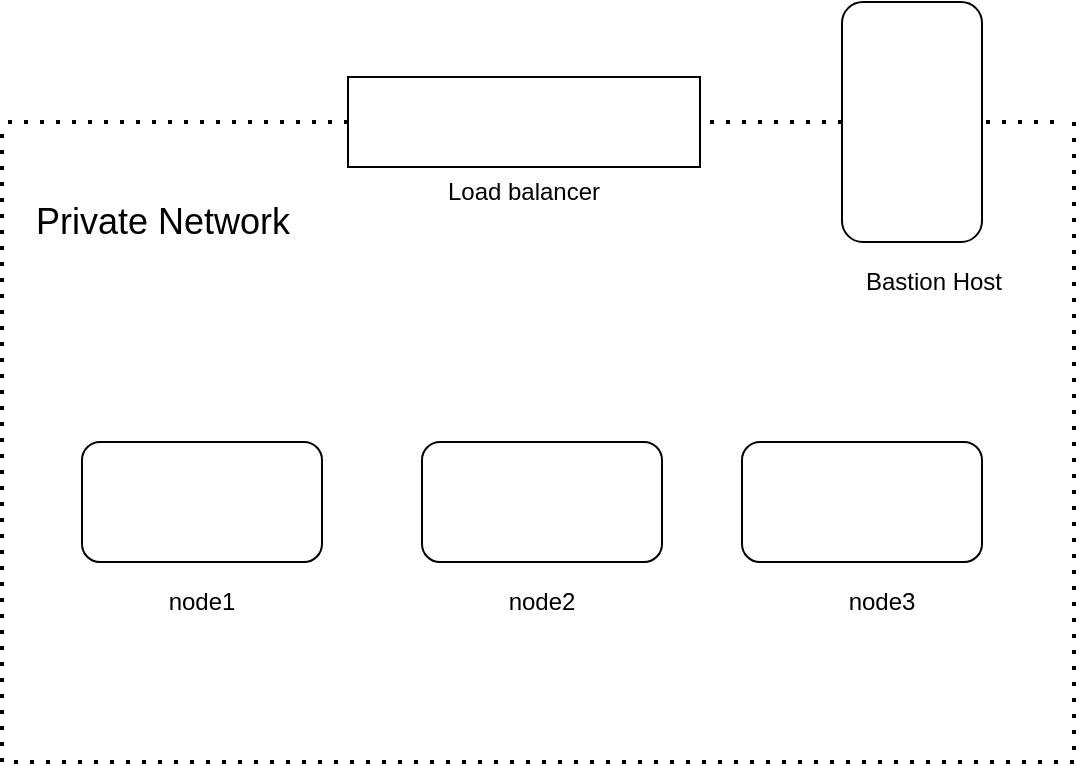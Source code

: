 <mxfile version="13.10.0" type="embed">
    <diagram id="26H0ni0gOdDlo98vptKH" name="Page-1">
        <mxGraphModel dx="551" dy="450" grid="1" gridSize="10" guides="1" tooltips="1" connect="1" arrows="1" fold="1" page="1" pageScale="1" pageWidth="850" pageHeight="1100" math="0" shadow="0">
            <root>
                <mxCell id="0"/>
                <mxCell id="1" parent="0"/>
                <mxCell id="2" value="" style="endArrow=none;dashed=1;html=1;dashPattern=1 3;strokeWidth=2;" edge="1" parent="1">
                    <mxGeometry width="50" height="50" relative="1" as="geometry">
                        <mxPoint x="164" y="400" as="sourcePoint"/>
                        <mxPoint x="164" y="80" as="targetPoint"/>
                    </mxGeometry>
                </mxCell>
                <mxCell id="3" value="" style="endArrow=none;dashed=1;html=1;dashPattern=1 3;strokeWidth=2;exitX=0;exitY=0.5;exitDx=0;exitDy=0;" edge="1" parent="1" source="18">
                    <mxGeometry width="50" height="50" relative="1" as="geometry">
                        <mxPoint x="684" y="80" as="sourcePoint"/>
                        <mxPoint x="164" y="80" as="targetPoint"/>
                    </mxGeometry>
                </mxCell>
                <mxCell id="4" value="" style="endArrow=none;dashed=1;html=1;dashPattern=1 3;strokeWidth=2;" edge="1" parent="1">
                    <mxGeometry width="50" height="50" relative="1" as="geometry">
                        <mxPoint x="700" y="80" as="sourcePoint"/>
                        <mxPoint x="700" y="400" as="targetPoint"/>
                    </mxGeometry>
                </mxCell>
                <mxCell id="5" value="" style="endArrow=none;dashed=1;html=1;dashPattern=1 3;strokeWidth=2;" edge="1" parent="1">
                    <mxGeometry width="50" height="50" relative="1" as="geometry">
                        <mxPoint x="700" y="400" as="sourcePoint"/>
                        <mxPoint x="164" y="400" as="targetPoint"/>
                    </mxGeometry>
                </mxCell>
                <mxCell id="6" value="" style="rounded=1;whiteSpace=wrap;html=1;" vertex="1" parent="1">
                    <mxGeometry x="204" y="240" width="120" height="60" as="geometry"/>
                </mxCell>
                <mxCell id="7" value="" style="rounded=1;whiteSpace=wrap;html=1;" vertex="1" parent="1">
                    <mxGeometry x="374" y="240" width="120" height="60" as="geometry"/>
                </mxCell>
                <mxCell id="8" value="" style="rounded=1;whiteSpace=wrap;html=1;" vertex="1" parent="1">
                    <mxGeometry x="534" y="240" width="120" height="60" as="geometry"/>
                </mxCell>
                <mxCell id="9" value="" style="rounded=1;whiteSpace=wrap;html=1;" vertex="1" parent="1">
                    <mxGeometry x="584" y="20" width="70" height="120" as="geometry"/>
                </mxCell>
                <mxCell id="10" value="Bastion Host" style="text;html=1;strokeColor=none;fillColor=none;align=center;verticalAlign=middle;whiteSpace=wrap;rounded=0;" vertex="1" parent="1">
                    <mxGeometry x="570" y="150" width="120" height="20" as="geometry"/>
                </mxCell>
                <mxCell id="11" value="node1" style="text;html=1;strokeColor=none;fillColor=none;align=center;verticalAlign=middle;whiteSpace=wrap;rounded=0;" vertex="1" parent="1">
                    <mxGeometry x="204" y="310" width="120" height="20" as="geometry"/>
                </mxCell>
                <mxCell id="13" value="node2" style="text;html=1;strokeColor=none;fillColor=none;align=center;verticalAlign=middle;whiteSpace=wrap;rounded=0;" vertex="1" parent="1">
                    <mxGeometry x="374" y="310" width="120" height="20" as="geometry"/>
                </mxCell>
                <mxCell id="14" value="node3" style="text;html=1;strokeColor=none;fillColor=none;align=center;verticalAlign=middle;whiteSpace=wrap;rounded=0;" vertex="1" parent="1">
                    <mxGeometry x="544" y="310" width="120" height="20" as="geometry"/>
                </mxCell>
                <mxCell id="16" value="Private Network" style="text;html=1;strokeColor=none;fillColor=none;align=left;verticalAlign=middle;whiteSpace=wrap;rounded=0;fontSize=18;" vertex="1" parent="1">
                    <mxGeometry x="179" y="120" width="170" height="20" as="geometry"/>
                </mxCell>
                <mxCell id="18" value="" style="rounded=0;whiteSpace=wrap;html=1;fontSize=18;align=left;" vertex="1" parent="1">
                    <mxGeometry x="337" y="57.5" width="176" height="45" as="geometry"/>
                </mxCell>
                <mxCell id="19" value="" style="endArrow=none;dashed=1;html=1;dashPattern=1 3;strokeWidth=2;entryX=1;entryY=0.5;entryDx=0;entryDy=0;exitX=0;exitY=0.5;exitDx=0;exitDy=0;" edge="1" parent="1" source="9" target="18">
                    <mxGeometry width="50" height="50" relative="1" as="geometry">
                        <mxPoint x="570" y="100" as="sourcePoint"/>
                        <mxPoint x="164" y="80" as="targetPoint"/>
                    </mxGeometry>
                </mxCell>
                <mxCell id="20" value="Load balancer" style="text;html=1;strokeColor=none;fillColor=none;align=center;verticalAlign=middle;whiteSpace=wrap;rounded=0;" vertex="1" parent="1">
                    <mxGeometry x="365" y="105" width="120" height="20" as="geometry"/>
                </mxCell>
                <mxCell id="21" value="" style="endArrow=none;dashed=1;html=1;dashPattern=1 3;strokeWidth=2;" edge="1" parent="1">
                    <mxGeometry width="50" height="50" relative="1" as="geometry">
                        <mxPoint x="690" y="80" as="sourcePoint"/>
                        <mxPoint x="650" y="80" as="targetPoint"/>
                    </mxGeometry>
                </mxCell>
            </root>
        </mxGraphModel>
    </diagram>
</mxfile>
